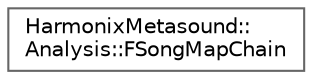 digraph "Graphical Class Hierarchy"
{
 // INTERACTIVE_SVG=YES
 // LATEX_PDF_SIZE
  bgcolor="transparent";
  edge [fontname=Helvetica,fontsize=10,labelfontname=Helvetica,labelfontsize=10];
  node [fontname=Helvetica,fontsize=10,shape=box,height=0.2,width=0.4];
  rankdir="LR";
  Node0 [id="Node000000",label="HarmonixMetasound::\lAnalysis::FSongMapChain",height=0.2,width=0.4,color="grey40", fillcolor="white", style="filled",URL="$d9/d20/structHarmonixMetasound_1_1Analysis_1_1FSongMapChain.html",tooltip=" "];
}
